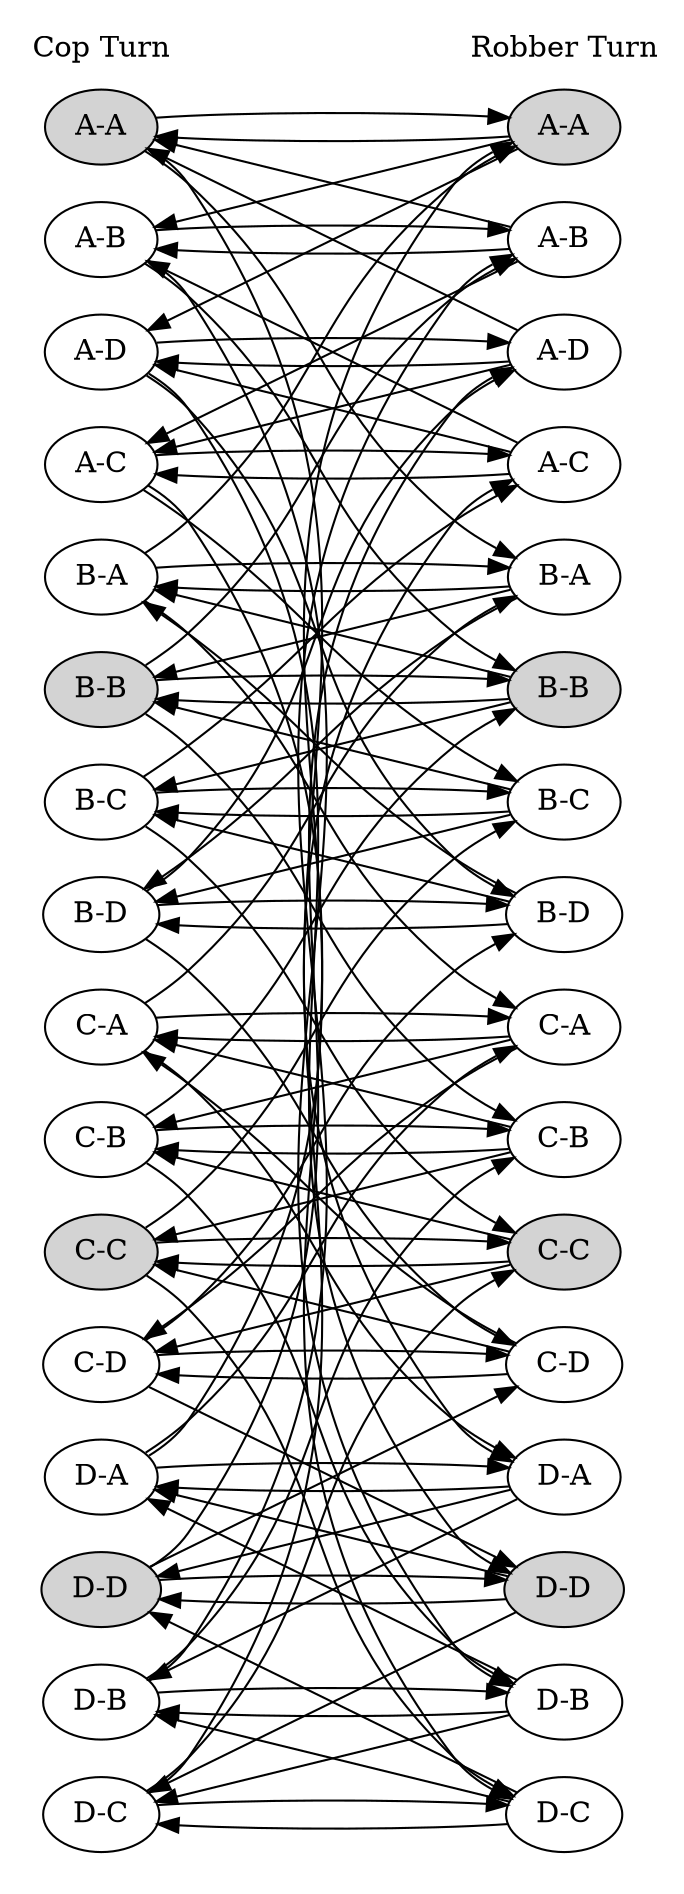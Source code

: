 digraph square {
	subgraph cluster_0 {
		color=invis
		label="Cop Turn"
		"A-A-Cop" [label="A-A" style=filled]
		"A-B-Cop" [label="A-B"]
		"A-C-Cop" [label="A-C"]
		"A-D-Cop" [label="A-D"]
		"B-A-Cop" [label="B-A"]
		"B-B-Cop" [label="B-B" style=filled]
		"B-C-Cop" [label="B-C"]
		"B-D-Cop" [label="B-D"]
		"C-A-Cop" [label="C-A"]
		"C-B-Cop" [label="C-B"]
		"C-C-Cop" [label="C-C" style=filled]
		"C-D-Cop" [label="C-D"]
		"D-A-Cop" [label="D-A"]
		"D-B-Cop" [label="D-B"]
		"D-C-Cop" [label="D-C"]
		"D-D-Cop" [label="D-D" style=filled]
	}
	subgraph cluster_1 {
		color=invis
		label="Robber Turn"
		"A-A-Rob" [label="A-A" style=filled]
		"A-B-Rob" [label="A-B"]
		"A-C-Rob" [label="A-C"]
		"A-D-Rob" [label="A-D"]
		"B-A-Rob" [label="B-A"]
		"B-B-Rob" [label="B-B" style=filled]
		"B-C-Rob" [label="B-C"]
		"B-D-Rob" [label="B-D"]
		"C-A-Rob" [label="C-A"]
		"C-B-Rob" [label="C-B"]
		"C-C-Rob" [label="C-C" style=filled]
		"C-D-Rob" [label="C-D"]
		"D-A-Rob" [label="D-A"]
		"D-B-Rob" [label="D-B"]
		"D-C-Rob" [label="D-C"]
		"D-D-Rob" [label="D-D" style=filled]
	}
	"A-A-Cop" -> "A-A-Rob"
	"A-A-Cop" -> "B-A-Rob"
	"A-A-Cop" -> "D-A-Rob"
	"A-A-Rob" -> "A-A-Cop"
	"A-A-Rob" -> "A-B-Cop"
	"A-A-Rob" -> "A-D-Cop"
	"A-B-Cop" -> "A-B-Rob"
	"A-B-Cop" -> "B-B-Rob"
	"A-B-Cop" -> "D-B-Rob"
	"A-B-Rob" -> "A-A-Cop"
	"A-B-Rob" -> "A-B-Cop"
	"A-B-Rob" -> "A-C-Cop"
	"A-C-Cop" -> "A-C-Rob"
	"A-C-Cop" -> "B-C-Rob"
	"A-C-Cop" -> "D-C-Rob"
	"A-C-Rob" -> "A-B-Cop"
	"A-C-Rob" -> "A-C-Cop"
	"A-C-Rob" -> "A-D-Cop"
	"A-D-Cop" -> "A-D-Rob"
	"A-D-Cop" -> "B-D-Rob"
	"A-D-Cop" -> "D-D-Rob"
	"A-D-Rob" -> "A-A-Cop"
	"A-D-Rob" -> "A-C-Cop"
	"A-D-Rob" -> "A-D-Cop"
	"B-A-Cop" -> "A-A-Rob"
	"B-A-Cop" -> "B-A-Rob"
	"B-A-Cop" -> "C-A-Rob"
	"B-A-Rob" -> "B-A-Cop"
	"B-A-Rob" -> "B-B-Cop"
	"B-A-Rob" -> "B-D-Cop"
	"B-B-Cop" -> "A-B-Rob"
	"B-B-Cop" -> "B-B-Rob"
	"B-B-Cop" -> "C-B-Rob"
	"B-B-Rob" -> "B-A-Cop"
	"B-B-Rob" -> "B-B-Cop"
	"B-B-Rob" -> "B-C-Cop"
	"B-C-Cop" -> "A-C-Rob"
	"B-C-Cop" -> "B-C-Rob"
	"B-C-Cop" -> "C-C-Rob"
	"B-C-Rob" -> "B-B-Cop"
	"B-C-Rob" -> "B-C-Cop"
	"B-C-Rob" -> "B-D-Cop"
	"B-D-Cop" -> "A-D-Rob"
	"B-D-Cop" -> "B-D-Rob"
	"B-D-Cop" -> "C-D-Rob"
	"B-D-Rob" -> "B-A-Cop"
	"B-D-Rob" -> "B-C-Cop"
	"B-D-Rob" -> "B-D-Cop"
	"C-A-Cop" -> "B-A-Rob"
	"C-A-Cop" -> "C-A-Rob"
	"C-A-Cop" -> "D-A-Rob"
	"C-A-Rob" -> "C-A-Cop"
	"C-A-Rob" -> "C-B-Cop"
	"C-A-Rob" -> "C-D-Cop"
	"C-B-Cop" -> "B-B-Rob"
	"C-B-Cop" -> "C-B-Rob"
	"C-B-Cop" -> "D-B-Rob"
	"C-B-Rob" -> "C-A-Cop"
	"C-B-Rob" -> "C-B-Cop"
	"C-B-Rob" -> "C-C-Cop"
	"C-C-Cop" -> "B-C-Rob"
	"C-C-Cop" -> "C-C-Rob"
	"C-C-Cop" -> "D-C-Rob"
	"C-C-Rob" -> "C-B-Cop"
	"C-C-Rob" -> "C-C-Cop"
	"C-C-Rob" -> "C-D-Cop"
	"C-D-Cop" -> "B-D-Rob"
	"C-D-Cop" -> "C-D-Rob"
	"C-D-Cop" -> "D-D-Rob"
	"C-D-Rob" -> "C-A-Cop"
	"C-D-Rob" -> "C-C-Cop"
	"C-D-Rob" -> "C-D-Cop"
	"D-A-Cop" -> "A-A-Rob"
	"D-A-Cop" -> "C-A-Rob"
	"D-A-Cop" -> "D-A-Rob"
	"D-A-Rob" -> "D-A-Cop"
	"D-A-Rob" -> "D-B-Cop"
	"D-A-Rob" -> "D-D-Cop"
	"D-B-Cop" -> "A-B-Rob"
	"D-B-Cop" -> "C-B-Rob"
	"D-B-Cop" -> "D-B-Rob"
	"D-B-Rob" -> "D-A-Cop"
	"D-B-Rob" -> "D-B-Cop"
	"D-B-Rob" -> "D-C-Cop"
	"D-C-Cop" -> "A-C-Rob"
	"D-C-Cop" -> "C-C-Rob"
	"D-C-Cop" -> "D-C-Rob"
	"D-C-Rob" -> "D-B-Cop"
	"D-C-Rob" -> "D-C-Cop"
	"D-C-Rob" -> "D-D-Cop"
	"D-D-Cop" -> "A-D-Rob"
	"D-D-Cop" -> "C-D-Rob"
	"D-D-Cop" -> "D-D-Rob"
	"D-D-Rob" -> "D-A-Cop"
	"D-D-Rob" -> "D-C-Cop"
	"D-D-Rob" -> "D-D-Cop"
	rankdir=LR
	ranksep=2
}
